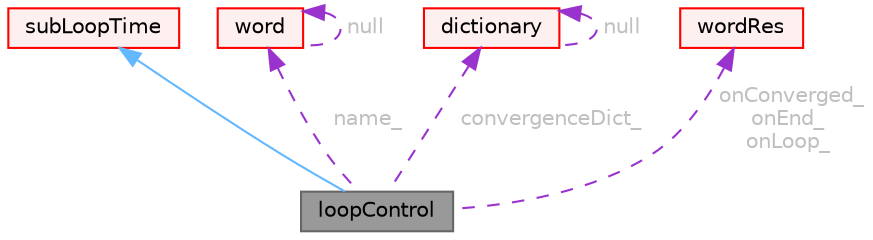 digraph "loopControl"
{
 // LATEX_PDF_SIZE
  bgcolor="transparent";
  edge [fontname=Helvetica,fontsize=10,labelfontname=Helvetica,labelfontsize=10];
  node [fontname=Helvetica,fontsize=10,shape=box,height=0.2,width=0.4];
  Node1 [id="Node000001",label="loopControl",height=0.2,width=0.4,color="gray40", fillcolor="grey60", style="filled", fontcolor="black",tooltip="A class for managing arbitrary loops with the ability to invoke function object execution."];
  Node2 -> Node1 [id="edge1_Node000001_Node000002",dir="back",color="steelblue1",style="solid",tooltip=" "];
  Node2 [id="Node000002",label="subLoopTime",height=0.2,width=0.4,color="red", fillcolor="#FFF0F0", style="filled",URL="$classFoam_1_1subLoopTime.html",tooltip="A class for managing sub-loops referencing Time."];
  Node30 -> Node1 [id="edge2_Node000001_Node000030",dir="back",color="darkorchid3",style="dashed",tooltip=" ",label=" name_",fontcolor="grey" ];
  Node30 [id="Node000030",label="word",height=0.2,width=0.4,color="red", fillcolor="#FFF0F0", style="filled",URL="$classFoam_1_1word.html",tooltip="A class for handling words, derived from Foam::string."];
  Node30 -> Node30 [id="edge3_Node000030_Node000030",dir="back",color="darkorchid3",style="dashed",tooltip=" ",label=" null",fontcolor="grey" ];
  Node33 -> Node1 [id="edge4_Node000001_Node000033",dir="back",color="darkorchid3",style="dashed",tooltip=" ",label=" convergenceDict_",fontcolor="grey" ];
  Node33 [id="Node000033",label="dictionary",height=0.2,width=0.4,color="red", fillcolor="#FFF0F0", style="filled",URL="$classFoam_1_1dictionary.html",tooltip="A list of keyword definitions, which are a keyword followed by a number of values (eg,..."];
  Node33 -> Node33 [id="edge5_Node000033_Node000033",dir="back",color="darkorchid3",style="dashed",tooltip=" ",label=" null",fontcolor="grey" ];
  Node38 -> Node1 [id="edge6_Node000001_Node000038",dir="back",color="darkorchid3",style="dashed",tooltip=" ",label=" onConverged_\nonEnd_\nonLoop_",fontcolor="grey" ];
  Node38 [id="Node000038",label="wordRes",height=0.2,width=0.4,color="red", fillcolor="#FFF0F0", style="filled",URL="$classFoam_1_1wordRes.html",tooltip="A List of wordRe with additional matching capabilities."];
}

